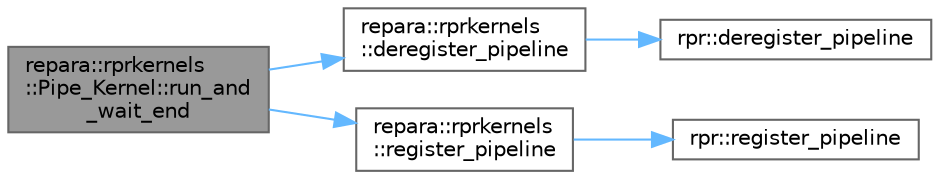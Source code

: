 digraph "repara::rprkernels::Pipe_Kernel::run_and_wait_end"
{
 // LATEX_PDF_SIZE
  bgcolor="transparent";
  edge [fontname=Helvetica,fontsize=10,labelfontname=Helvetica,labelfontsize=10];
  node [fontname=Helvetica,fontsize=10,shape=box,height=0.2,width=0.4];
  rankdir="LR";
  Node1 [id="Node000001",label="repara::rprkernels\l::Pipe_Kernel::run_and\l_wait_end",height=0.2,width=0.4,color="gray40", fillcolor="grey60", style="filled", fontcolor="black",tooltip=" "];
  Node1 -> Node2 [id="edge1_Node000001_Node000002",color="steelblue1",style="solid",tooltip=" "];
  Node2 [id="Node000002",label="repara::rprkernels\l::deregister_pipeline",height=0.2,width=0.4,color="grey40", fillcolor="white", style="filled",URL="$namespacerepara_1_1rprkernels.html#a73bfe2efca49723dffd2534a3212f297",tooltip=" "];
  Node2 -> Node3 [id="edge2_Node000002_Node000003",color="steelblue1",style="solid",tooltip=" "];
  Node3 [id="Node000003",label="rpr::deregister_pipeline",height=0.2,width=0.4,color="grey40", fillcolor="white", style="filled",URL="$namespacerpr.html#aa03d30a9d07f6ca091754f8d500f692c",tooltip=" "];
  Node1 -> Node4 [id="edge3_Node000001_Node000004",color="steelblue1",style="solid",tooltip=" "];
  Node4 [id="Node000004",label="repara::rprkernels\l::register_pipeline",height=0.2,width=0.4,color="grey40", fillcolor="white", style="filled",URL="$namespacerepara_1_1rprkernels.html#ae5c01ae0126ad6ec98d59f4da3d83f7e",tooltip=" "];
  Node4 -> Node5 [id="edge4_Node000004_Node000005",color="steelblue1",style="solid",tooltip=" "];
  Node5 [id="Node000005",label="rpr::register_pipeline",height=0.2,width=0.4,color="grey40", fillcolor="white", style="filled",URL="$namespacerpr.html#a024383535b7ab7958ad88ef8e0a153f3",tooltip=" "];
}
